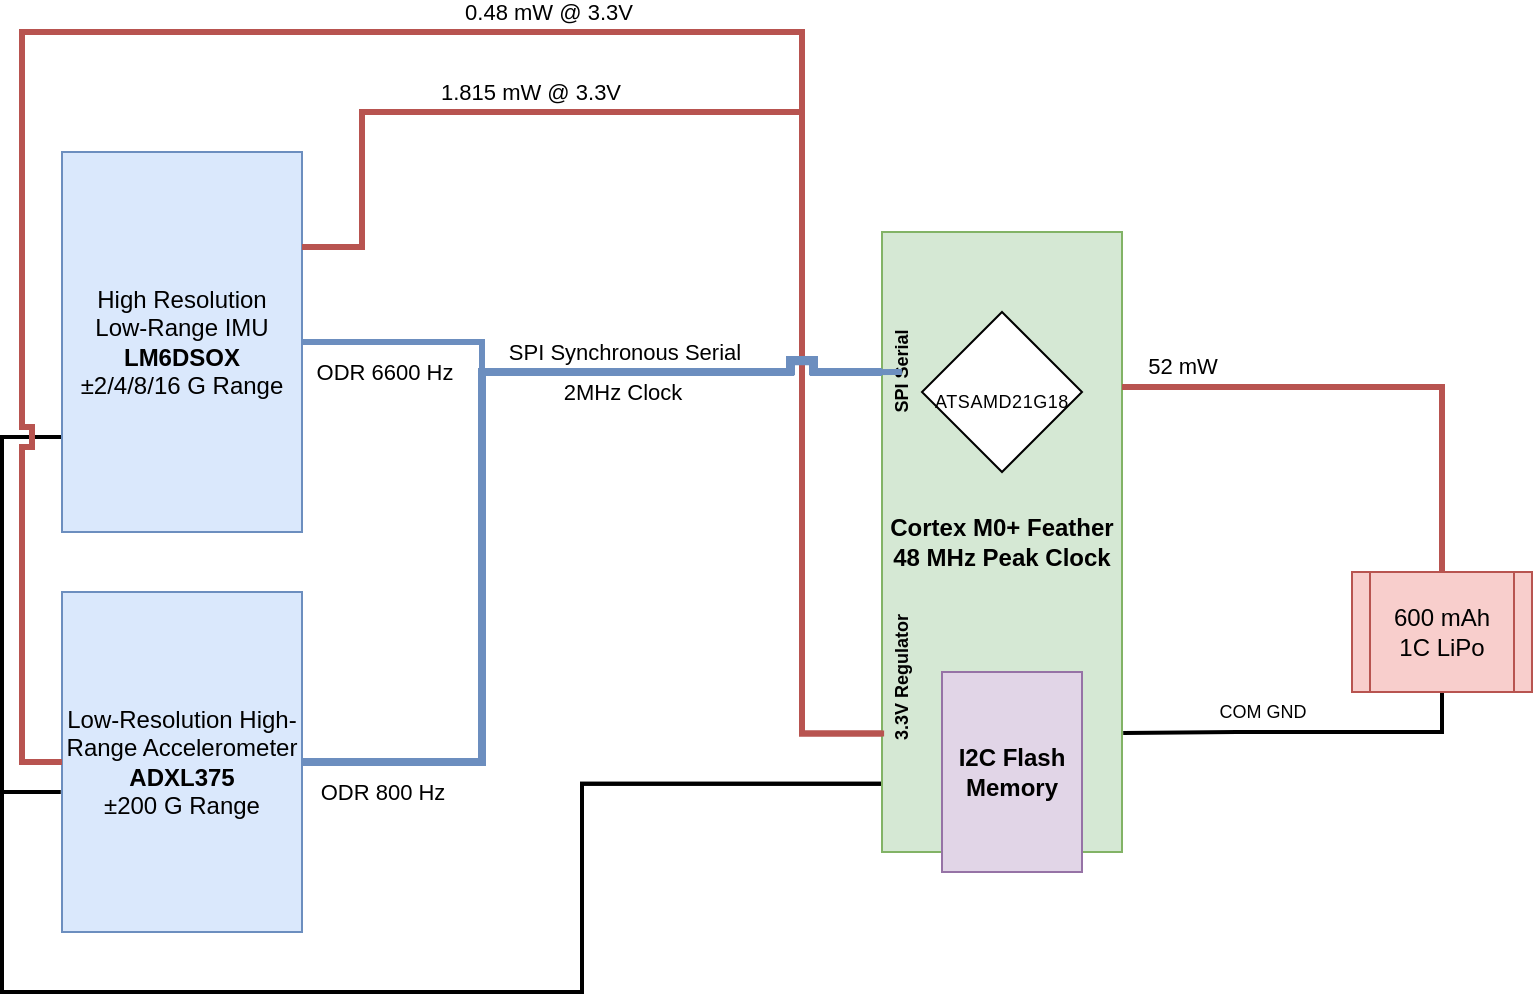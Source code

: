 <mxfile version="20.3.7" type="github">
  <diagram id="9PtypYjBhYBW2y5f75Z8" name="Page-1">
    <mxGraphModel dx="1185" dy="530" grid="1" gridSize="10" guides="1" tooltips="1" connect="1" arrows="1" fold="1" page="1" pageScale="1" pageWidth="850" pageHeight="1100" math="0" shadow="0">
      <root>
        <mxCell id="0" />
        <mxCell id="1" parent="0" />
        <mxCell id="jtvHjVUpYxaJxIaI45h--14" style="edgeStyle=orthogonalEdgeStyle;rounded=0;jumpStyle=sharp;orthogonalLoop=1;jettySize=auto;html=1;exitX=0;exitY=0.75;exitDx=0;exitDy=0;entryX=0;entryY=0.89;entryDx=0;entryDy=0;entryPerimeter=0;strokeWidth=2;fontFamily=Helvetica;fontSize=9;endArrow=none;endFill=0;" edge="1" parent="1" source="o8rjoo6xaxwGKhyFrDOh-1" target="o8rjoo6xaxwGKhyFrDOh-3">
          <mxGeometry relative="1" as="geometry">
            <Array as="points">
              <mxPoint x="-90" y="263" />
              <mxPoint x="-90" y="540" />
              <mxPoint x="200" y="540" />
              <mxPoint x="200" y="436" />
            </Array>
          </mxGeometry>
        </mxCell>
        <mxCell id="o8rjoo6xaxwGKhyFrDOh-1" value="High Resolution&lt;br&gt;Low-Range IMU&lt;br&gt;&lt;b&gt;LM6DSOX&lt;/b&gt;&lt;br&gt;±2/4/8/16 G Range" style="rounded=0;whiteSpace=wrap;html=1;fillColor=#dae8fc;strokeColor=#6c8ebf;fontFamily=Helvetica;" parent="1" vertex="1">
          <mxGeometry x="-60" y="120" width="120" height="190" as="geometry" />
        </mxCell>
        <mxCell id="o8rjoo6xaxwGKhyFrDOh-2" value="Low-Resolution High-Range Accelerometer&lt;br&gt;&lt;b&gt;ADXL375&lt;/b&gt;&lt;br&gt;±200 G Range" style="rounded=0;whiteSpace=wrap;html=1;fillColor=#dae8fc;strokeColor=#6c8ebf;fontFamily=Helvetica;" parent="1" vertex="1">
          <mxGeometry x="-60" y="340" width="120" height="170" as="geometry" />
        </mxCell>
        <mxCell id="jtvHjVUpYxaJxIaI45h--13" style="edgeStyle=orthogonalEdgeStyle;rounded=0;jumpStyle=sharp;orthogonalLoop=1;jettySize=auto;html=1;exitX=0;exitY=0.89;exitDx=0;exitDy=0;exitPerimeter=0;entryX=-0.005;entryY=0.593;entryDx=0;entryDy=0;strokeWidth=2;fontFamily=Helvetica;fontSize=9;endArrow=none;endFill=0;entryPerimeter=0;" edge="1" parent="1" source="o8rjoo6xaxwGKhyFrDOh-3" target="o8rjoo6xaxwGKhyFrDOh-2">
          <mxGeometry relative="1" as="geometry">
            <Array as="points">
              <mxPoint x="200" y="436" />
              <mxPoint x="200" y="540" />
              <mxPoint x="-90" y="540" />
              <mxPoint x="-90" y="440" />
              <mxPoint x="-61" y="440" />
            </Array>
          </mxGeometry>
        </mxCell>
        <mxCell id="o8rjoo6xaxwGKhyFrDOh-3" value="Cortex M0+ Feather&lt;br&gt;48 MHz Peak Clock&lt;br&gt;" style="rounded=0;whiteSpace=wrap;html=1;fillColor=#d5e8d4;strokeColor=#82b366;fontFamily=Helvetica;fontStyle=1;points=[[0,0,0,0,0],[0,0.25,0,0,0],[0,0.5,0,0,0],[0,0.75,0,0,0],[0,0.89,0,0,0],[0,1,0,0,0],[0.25,0,0,0,0],[0.25,1,0,0,0],[0.5,0,0,0,0],[0.5,1,0,0,0],[0.75,0,0,0,0],[0.75,1,0,0,0],[1,0,0,0,0],[1,0.25,0,0,0],[1,0.5,0,0,0],[1,0.75,0,0,0],[1,1,0,0,0]];" parent="1" vertex="1">
          <mxGeometry x="350" y="160" width="120" height="310" as="geometry" />
        </mxCell>
        <mxCell id="J-fSHl9zoMlPTrOR2JYS-1" value="I2C Flash Memory" style="rounded=0;whiteSpace=wrap;html=1;fillColor=#e1d5e7;strokeColor=#9673a6;fontFamily=Helvetica;fontStyle=1" parent="1" vertex="1">
          <mxGeometry x="380" y="380" width="70" height="100" as="geometry" />
        </mxCell>
        <mxCell id="J-fSHl9zoMlPTrOR2JYS-9" value="ODR 800 Hz" style="edgeLabel;html=1;align=center;verticalAlign=middle;resizable=0;points=[];fontFamily=Helvetica;" parent="1" vertex="1" connectable="0">
          <mxGeometry x="100.004" y="440" as="geometry" />
        </mxCell>
        <mxCell id="J-fSHl9zoMlPTrOR2JYS-11" value="" style="edgeStyle=orthogonalEdgeStyle;rounded=0;orthogonalLoop=1;jettySize=auto;html=1;exitX=0.5;exitY=0;exitDx=0;exitDy=0;entryX=1;entryY=0.25;entryDx=0;entryDy=0;strokeWidth=3;endArrow=none;endFill=0;fillColor=#f8cecc;strokeColor=#b85450;fontFamily=Helvetica;" parent="1" source="J-fSHl9zoMlPTrOR2JYS-10" target="o8rjoo6xaxwGKhyFrDOh-3" edge="1">
          <mxGeometry x="-0.109" y="-18" relative="1" as="geometry">
            <mxPoint as="offset" />
          </mxGeometry>
        </mxCell>
        <mxCell id="J-fSHl9zoMlPTrOR2JYS-23" value="52 mW" style="edgeLabel;html=1;align=center;verticalAlign=middle;resizable=0;points=[];fontFamily=Helvetica;" parent="J-fSHl9zoMlPTrOR2JYS-11" vertex="1" connectable="0">
          <mxGeometry x="0.588" y="-3" relative="1" as="geometry">
            <mxPoint x="-22" y="-8" as="offset" />
          </mxGeometry>
        </mxCell>
        <mxCell id="jtvHjVUpYxaJxIaI45h--8" style="edgeStyle=orthogonalEdgeStyle;rounded=0;orthogonalLoop=1;jettySize=auto;html=1;exitX=0.5;exitY=1;exitDx=0;exitDy=0;entryX=1.005;entryY=0.808;entryDx=0;entryDy=0;entryPerimeter=0;fontFamily=Helvetica;fontSize=9;endArrow=none;endFill=0;strokeWidth=2;" edge="1" parent="1" source="J-fSHl9zoMlPTrOR2JYS-10" target="o8rjoo6xaxwGKhyFrDOh-3">
          <mxGeometry relative="1" as="geometry" />
        </mxCell>
        <mxCell id="jtvHjVUpYxaJxIaI45h--9" value="COM GND" style="edgeLabel;html=1;align=center;verticalAlign=middle;resizable=0;points=[];fontSize=9;fontFamily=Helvetica;" vertex="1" connectable="0" parent="jtvHjVUpYxaJxIaI45h--8">
          <mxGeometry x="0.069" y="1" relative="1" as="geometry">
            <mxPoint x="-14" y="-11" as="offset" />
          </mxGeometry>
        </mxCell>
        <mxCell id="J-fSHl9zoMlPTrOR2JYS-10" value="600 mAh&lt;br&gt;1C LiPo" style="shape=process;whiteSpace=wrap;html=1;backgroundOutline=1;fillColor=#f8cecc;strokeColor=#b85450;fontFamily=Helvetica;" parent="1" vertex="1">
          <mxGeometry x="585" y="330" width="90" height="60" as="geometry" />
        </mxCell>
        <mxCell id="jtvHjVUpYxaJxIaI45h--1" value="&lt;p style=&quot;&quot;&gt;&lt;span style=&quot;letter-spacing: 0.28px; text-align: left;&quot;&gt;&lt;font style=&quot;font-size: 9px;&quot;&gt;ATSAMD21G18&lt;/font&gt;&lt;/span&gt;&lt;/p&gt;" style="rhombus;whiteSpace=wrap;html=1;fontSize=20;fillColor=default;fontFamily=Helvetica;" vertex="1" parent="1">
          <mxGeometry x="370" y="200" width="80" height="80" as="geometry" />
        </mxCell>
        <mxCell id="jtvHjVUpYxaJxIaI45h--4" value="SPI Serial" style="text;html=1;align=center;verticalAlign=middle;resizable=0;points=[];autosize=1;strokeColor=none;fillColor=none;fontSize=9;fontFamily=Helvetica;rotation=-90;fontStyle=1" vertex="1" parent="1">
          <mxGeometry x="330" y="220" width="60" height="20" as="geometry" />
        </mxCell>
        <mxCell id="jtvHjVUpYxaJxIaI45h--6" value="3.3V Regulator" style="text;html=1;align=center;verticalAlign=middle;resizable=0;points=[];autosize=1;strokeColor=none;fillColor=none;fontSize=9;fontFamily=Helvetica;rotation=-90;fontStyle=1" vertex="1" parent="1">
          <mxGeometry x="315" y="373" width="90" height="20" as="geometry" />
        </mxCell>
        <mxCell id="J-fSHl9zoMlPTrOR2JYS-18" style="edgeStyle=orthogonalEdgeStyle;rounded=0;orthogonalLoop=1;jettySize=auto;html=1;entryX=1;entryY=0.25;entryDx=0;entryDy=0;strokeWidth=3;endArrow=none;endFill=0;fillColor=#f8cecc;strokeColor=#b85450;exitX=0.192;exitY=-0.008;exitDx=0;exitDy=0;exitPerimeter=0;fontFamily=Helvetica;jumpStyle=none;" parent="1" target="o8rjoo6xaxwGKhyFrDOh-1" edge="1" source="jtvHjVUpYxaJxIaI45h--6">
          <mxGeometry relative="1" as="geometry">
            <mxPoint x="340" y="410" as="sourcePoint" />
            <Array as="points">
              <mxPoint x="310" y="411" />
              <mxPoint x="310" y="100" />
              <mxPoint x="90" y="100" />
              <mxPoint x="90" y="168" />
            </Array>
          </mxGeometry>
        </mxCell>
        <mxCell id="J-fSHl9zoMlPTrOR2JYS-19" value="1.815 mW @ 3.3V" style="edgeLabel;html=1;align=center;verticalAlign=middle;resizable=0;points=[];fontFamily=Helvetica;" parent="J-fSHl9zoMlPTrOR2JYS-18" vertex="1" connectable="0">
          <mxGeometry x="0.275" y="-1" relative="1" as="geometry">
            <mxPoint x="-61" y="-9" as="offset" />
          </mxGeometry>
        </mxCell>
        <mxCell id="J-fSHl9zoMlPTrOR2JYS-24" style="edgeStyle=orthogonalEdgeStyle;rounded=0;orthogonalLoop=1;jettySize=auto;html=1;entryX=0;entryY=0.5;entryDx=0;entryDy=0;strokeWidth=3;endArrow=none;endFill=0;fillColor=#f8cecc;strokeColor=#b85450;exitX=0.192;exitY=0.053;exitDx=0;exitDy=0;exitPerimeter=0;fontFamily=Helvetica;jumpStyle=sharp;" parent="1" source="jtvHjVUpYxaJxIaI45h--6" target="o8rjoo6xaxwGKhyFrDOh-2" edge="1">
          <mxGeometry relative="1" as="geometry">
            <Array as="points">
              <mxPoint x="310" y="411" />
              <mxPoint x="310" y="60" />
              <mxPoint x="-80" y="60" />
              <mxPoint x="-80" y="425" />
            </Array>
          </mxGeometry>
        </mxCell>
        <mxCell id="J-fSHl9zoMlPTrOR2JYS-26" value="0.48 mW @ 3.3V" style="edgeLabel;html=1;align=center;verticalAlign=middle;resizable=0;points=[];fontFamily=Helvetica;" parent="J-fSHl9zoMlPTrOR2JYS-24" vertex="1" connectable="0">
          <mxGeometry x="0.008" relative="1" as="geometry">
            <mxPoint x="69" y="-10" as="offset" />
          </mxGeometry>
        </mxCell>
        <mxCell id="o8rjoo6xaxwGKhyFrDOh-5" style="edgeStyle=orthogonalEdgeStyle;rounded=0;orthogonalLoop=1;jettySize=auto;html=1;exitX=1;exitY=0.5;exitDx=0;exitDy=0;fillColor=#dae8fc;strokeColor=#6c8ebf;strokeWidth=4;endArrow=none;endFill=0;fontFamily=Helvetica;jumpStyle=sharp;" parent="1" source="o8rjoo6xaxwGKhyFrDOh-2" edge="1">
          <mxGeometry relative="1" as="geometry">
            <mxPoint x="350" y="230" as="targetPoint" />
            <Array as="points">
              <mxPoint x="150" y="425" />
              <mxPoint x="150" y="230" />
            </Array>
          </mxGeometry>
        </mxCell>
        <mxCell id="o8rjoo6xaxwGKhyFrDOh-6" value="SPI Synchronous Serial" style="edgeLabel;html=1;align=center;verticalAlign=middle;resizable=0;points=[];fontFamily=Helvetica;" parent="o8rjoo6xaxwGKhyFrDOh-5" vertex="1" connectable="0">
          <mxGeometry x="0.325" y="3" relative="1" as="geometry">
            <mxPoint x="34" y="-7" as="offset" />
          </mxGeometry>
        </mxCell>
        <mxCell id="o8rjoo6xaxwGKhyFrDOh-7" value="2MHz Clock" style="edgeLabel;html=1;align=center;verticalAlign=middle;resizable=0;points=[];fontFamily=Helvetica;" parent="o8rjoo6xaxwGKhyFrDOh-5" vertex="1" connectable="0">
          <mxGeometry x="0.39" y="1" relative="1" as="geometry">
            <mxPoint x="18" y="11" as="offset" />
          </mxGeometry>
        </mxCell>
        <mxCell id="o8rjoo6xaxwGKhyFrDOh-4" style="edgeStyle=orthogonalEdgeStyle;rounded=0;orthogonalLoop=1;jettySize=auto;html=1;exitX=1;exitY=0.5;exitDx=0;exitDy=0;entryX=0.083;entryY=0.226;entryDx=0;entryDy=0;entryPerimeter=0;fillColor=#dae8fc;strokeColor=#6c8ebf;strokeWidth=3;endArrow=none;endFill=0;fontFamily=Helvetica;jumpStyle=sharp;" parent="1" source="o8rjoo6xaxwGKhyFrDOh-1" target="o8rjoo6xaxwGKhyFrDOh-3" edge="1">
          <mxGeometry relative="1" as="geometry">
            <Array as="points">
              <mxPoint x="150" y="215" />
              <mxPoint x="150" y="230" />
            </Array>
          </mxGeometry>
        </mxCell>
        <mxCell id="J-fSHl9zoMlPTrOR2JYS-4" value="ODR 6600 Hz" style="edgeLabel;html=1;align=center;verticalAlign=middle;resizable=0;points=[];fontFamily=Helvetica;" parent="o8rjoo6xaxwGKhyFrDOh-4" vertex="1" connectable="0">
          <mxGeometry x="-0.775" y="2" relative="1" as="geometry">
            <mxPoint x="5" y="17" as="offset" />
          </mxGeometry>
        </mxCell>
      </root>
    </mxGraphModel>
  </diagram>
</mxfile>
